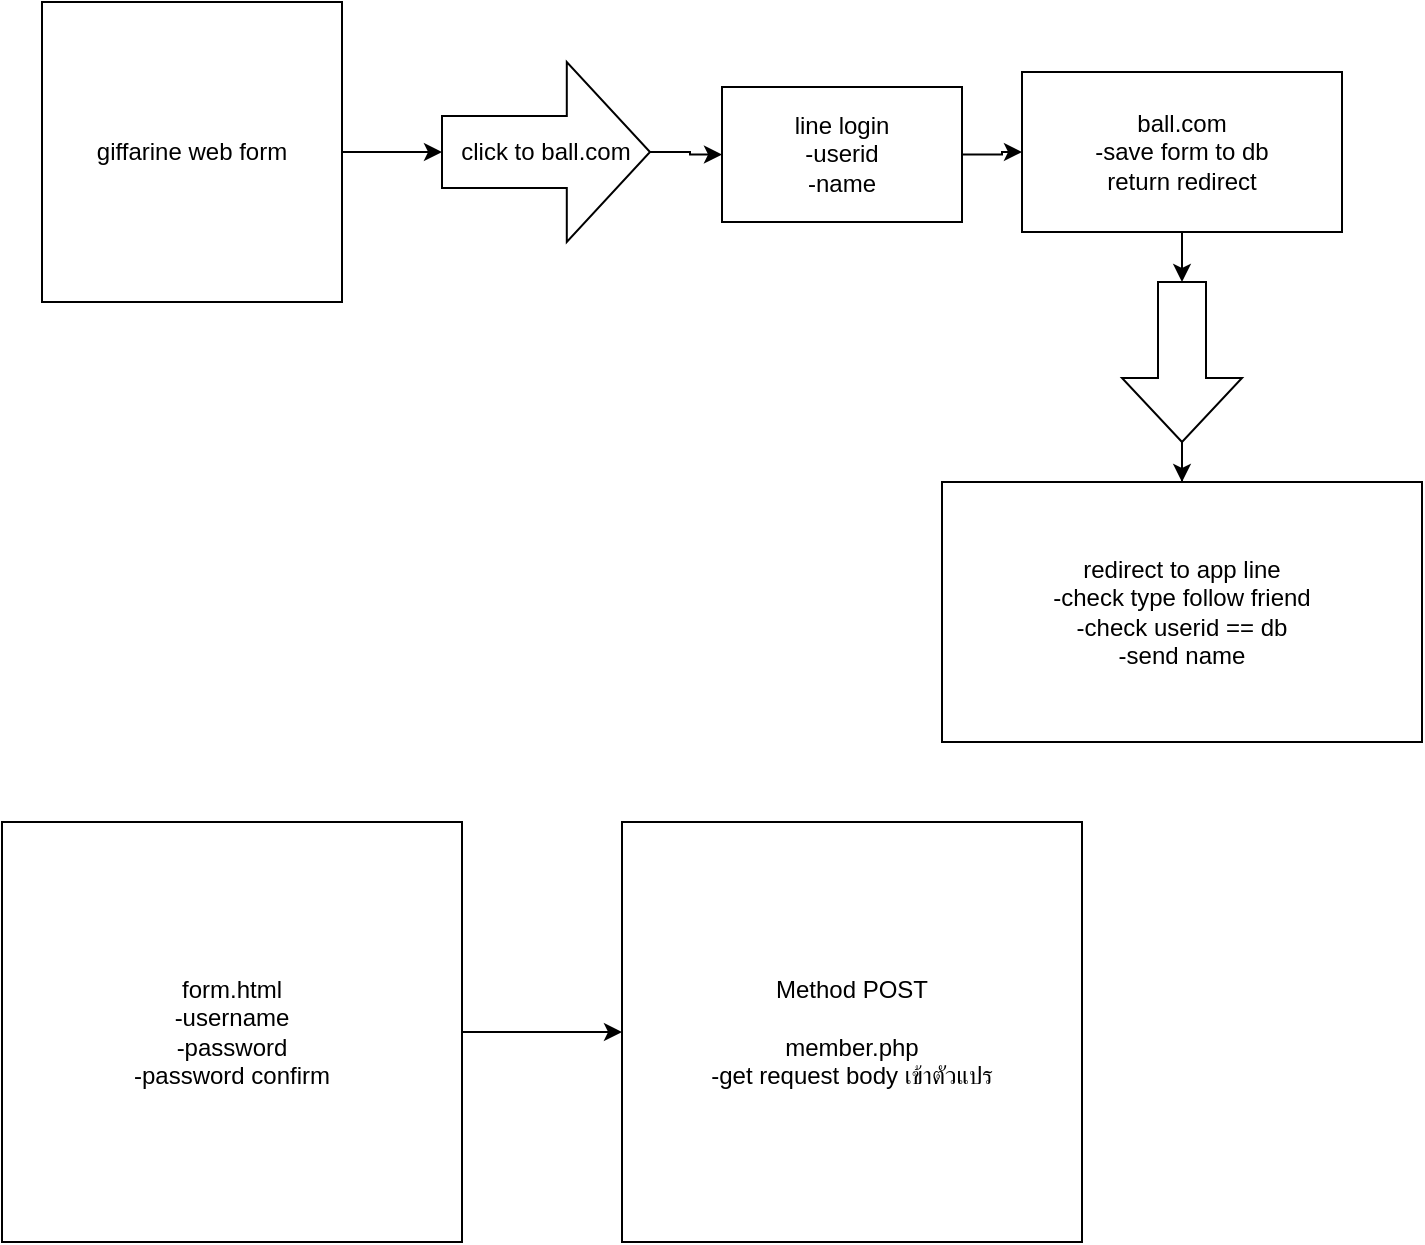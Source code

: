 <mxfile version="22.1.5" type="github">
  <diagram name="หน้า-1" id="CJ9bMCa_33PrSNlkk_Rh">
    <mxGraphModel dx="1434" dy="738" grid="1" gridSize="10" guides="1" tooltips="1" connect="1" arrows="1" fold="1" page="1" pageScale="1" pageWidth="827" pageHeight="1169" math="0" shadow="0">
      <root>
        <mxCell id="0" />
        <mxCell id="1" parent="0" />
        <mxCell id="nWjrP3XqQ4SROgCUYHO6-3" value="" style="edgeStyle=orthogonalEdgeStyle;rounded=0;orthogonalLoop=1;jettySize=auto;html=1;" edge="1" parent="1" source="nWjrP3XqQ4SROgCUYHO6-1" target="nWjrP3XqQ4SROgCUYHO6-2">
          <mxGeometry relative="1" as="geometry" />
        </mxCell>
        <mxCell id="nWjrP3XqQ4SROgCUYHO6-1" value="giffarine web form" style="whiteSpace=wrap;html=1;aspect=fixed;" vertex="1" parent="1">
          <mxGeometry x="30" y="110" width="150" height="150" as="geometry" />
        </mxCell>
        <mxCell id="nWjrP3XqQ4SROgCUYHO6-8" value="" style="edgeStyle=orthogonalEdgeStyle;rounded=0;orthogonalLoop=1;jettySize=auto;html=1;" edge="1" parent="1" source="nWjrP3XqQ4SROgCUYHO6-2" target="nWjrP3XqQ4SROgCUYHO6-7">
          <mxGeometry relative="1" as="geometry" />
        </mxCell>
        <mxCell id="nWjrP3XqQ4SROgCUYHO6-2" value="click to ball.com" style="shape=singleArrow;whiteSpace=wrap;html=1;arrowWidth=0.4;arrowSize=0.4;" vertex="1" parent="1">
          <mxGeometry x="230" y="140" width="104" height="90" as="geometry" />
        </mxCell>
        <mxCell id="nWjrP3XqQ4SROgCUYHO6-10" value="" style="edgeStyle=orthogonalEdgeStyle;rounded=0;orthogonalLoop=1;jettySize=auto;html=1;" edge="1" parent="1" source="nWjrP3XqQ4SROgCUYHO6-7" target="nWjrP3XqQ4SROgCUYHO6-9">
          <mxGeometry relative="1" as="geometry" />
        </mxCell>
        <mxCell id="nWjrP3XqQ4SROgCUYHO6-7" value="line login&lt;br&gt;-userid&lt;br&gt;-name" style="whiteSpace=wrap;html=1;" vertex="1" parent="1">
          <mxGeometry x="370" y="152.5" width="120" height="67.5" as="geometry" />
        </mxCell>
        <mxCell id="nWjrP3XqQ4SROgCUYHO6-12" value="" style="edgeStyle=orthogonalEdgeStyle;rounded=0;orthogonalLoop=1;jettySize=auto;html=1;" edge="1" parent="1" source="nWjrP3XqQ4SROgCUYHO6-9" target="nWjrP3XqQ4SROgCUYHO6-11">
          <mxGeometry relative="1" as="geometry" />
        </mxCell>
        <mxCell id="nWjrP3XqQ4SROgCUYHO6-9" value="ball.com&lt;br&gt;-save form to db&lt;br&gt;return redirect" style="whiteSpace=wrap;html=1;" vertex="1" parent="1">
          <mxGeometry x="520" y="145" width="160" height="80" as="geometry" />
        </mxCell>
        <mxCell id="nWjrP3XqQ4SROgCUYHO6-14" value="" style="edgeStyle=orthogonalEdgeStyle;rounded=0;orthogonalLoop=1;jettySize=auto;html=1;" edge="1" parent="1" source="nWjrP3XqQ4SROgCUYHO6-11" target="nWjrP3XqQ4SROgCUYHO6-13">
          <mxGeometry relative="1" as="geometry" />
        </mxCell>
        <mxCell id="nWjrP3XqQ4SROgCUYHO6-11" value="" style="shape=singleArrow;whiteSpace=wrap;html=1;arrowWidth=0.4;arrowSize=0.4;direction=south;" vertex="1" parent="1">
          <mxGeometry x="570" y="250" width="60" height="80" as="geometry" />
        </mxCell>
        <mxCell id="nWjrP3XqQ4SROgCUYHO6-13" value="redirect to app line&lt;br&gt;-check type follow friend&lt;br&gt;-check userid == db&lt;br&gt;-send name" style="whiteSpace=wrap;html=1;" vertex="1" parent="1">
          <mxGeometry x="480" y="350" width="240" height="130" as="geometry" />
        </mxCell>
        <mxCell id="nWjrP3XqQ4SROgCUYHO6-17" value="" style="edgeStyle=orthogonalEdgeStyle;rounded=0;orthogonalLoop=1;jettySize=auto;html=1;" edge="1" parent="1" source="nWjrP3XqQ4SROgCUYHO6-15" target="nWjrP3XqQ4SROgCUYHO6-16">
          <mxGeometry relative="1" as="geometry" />
        </mxCell>
        <mxCell id="nWjrP3XqQ4SROgCUYHO6-15" value="form.html&lt;br&gt;-username&lt;br&gt;-password&lt;br&gt;-password confirm" style="rounded=0;whiteSpace=wrap;html=1;" vertex="1" parent="1">
          <mxGeometry x="10" y="520" width="230" height="210" as="geometry" />
        </mxCell>
        <mxCell id="nWjrP3XqQ4SROgCUYHO6-16" value="Method POST&lt;br&gt;&lt;br&gt;member.php&lt;br&gt;-get request body เข้าตัวแปร" style="rounded=0;whiteSpace=wrap;html=1;" vertex="1" parent="1">
          <mxGeometry x="320" y="520" width="230" height="210" as="geometry" />
        </mxCell>
      </root>
    </mxGraphModel>
  </diagram>
</mxfile>
